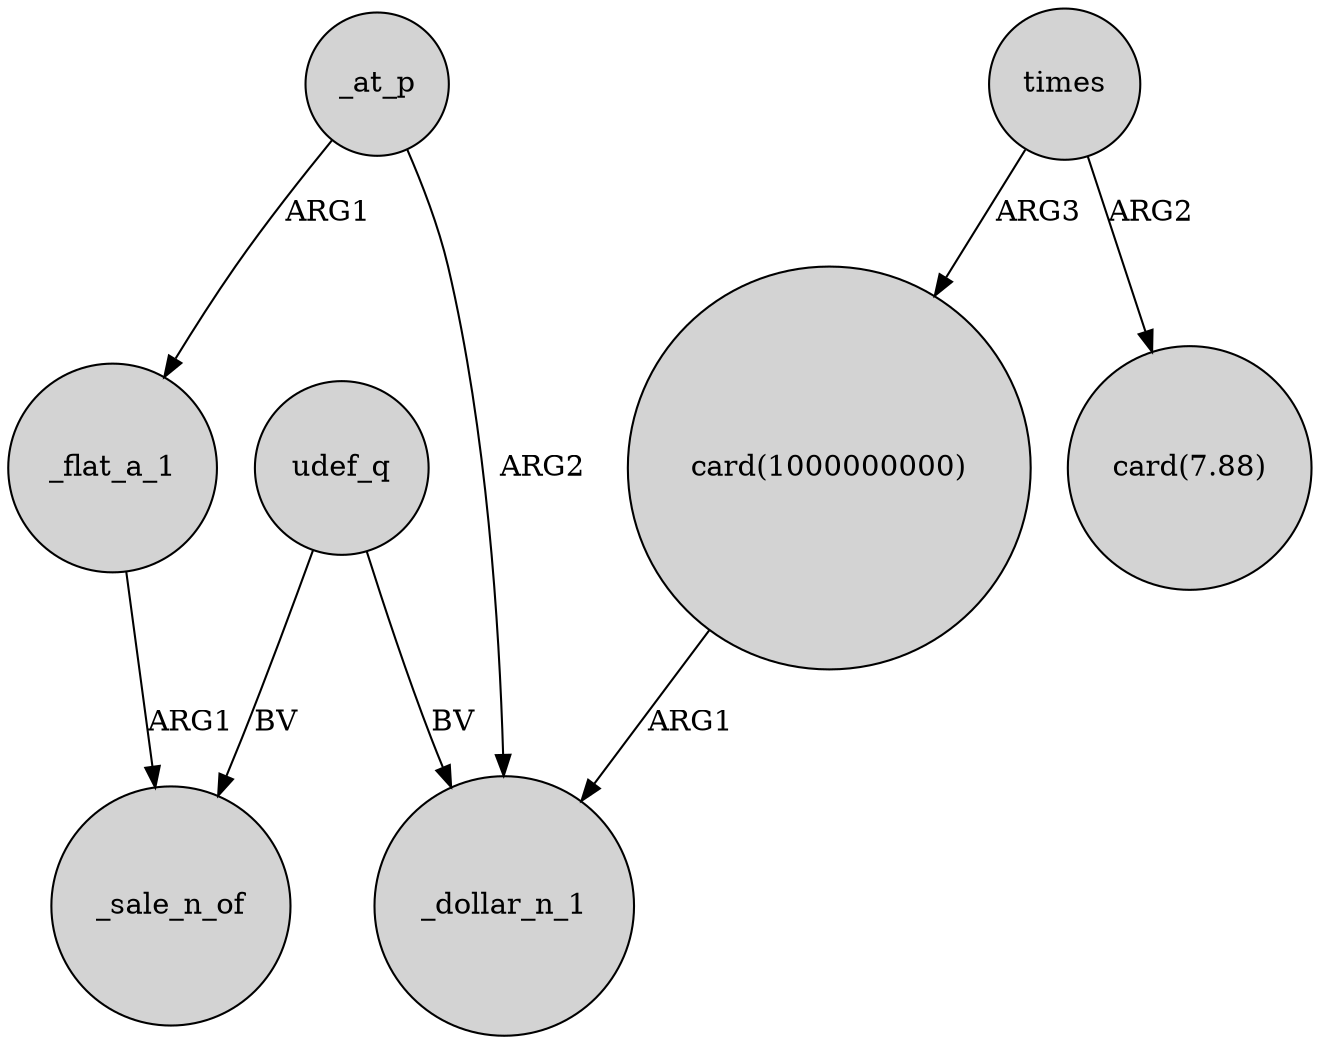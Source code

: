 digraph {
	node [shape=circle style=filled]
	_at_p -> _flat_a_1 [label=ARG1]
	_flat_a_1 -> _sale_n_of [label=ARG1]
	_at_p -> _dollar_n_1 [label=ARG2]
	"card(1000000000)" -> _dollar_n_1 [label=ARG1]
	times -> "card(7.88)" [label=ARG2]
	times -> "card(1000000000)" [label=ARG3]
	udef_q -> _dollar_n_1 [label=BV]
	udef_q -> _sale_n_of [label=BV]
}
